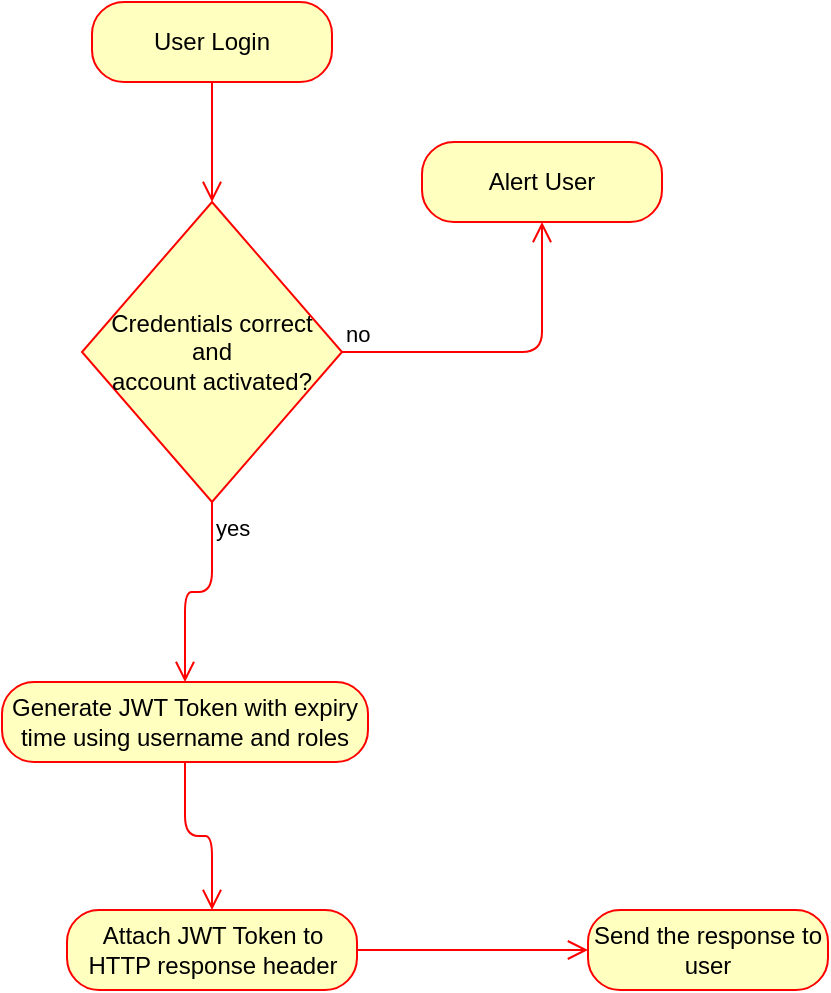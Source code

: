 <mxfile version="10.6.2" type="github"><diagram id="UEN1I9_SGVrJYnttMf5c" name="Page-1"><mxGraphModel dx="1394" dy="796" grid="1" gridSize="10" guides="1" tooltips="1" connect="1" arrows="1" fold="1" page="1" pageScale="1" pageWidth="827" pageHeight="1169" math="0" shadow="0"><root><mxCell id="0"/><mxCell id="1" parent="0"/><mxCell id="j4Unnxpi4pJTyw_DLbUj-1" value="User Login" style="rounded=1;whiteSpace=wrap;html=1;arcSize=40;fontColor=#000000;fillColor=#ffffc0;strokeColor=#ff0000;" vertex="1" parent="1"><mxGeometry x="105" y="110" width="120" height="40" as="geometry"/></mxCell><mxCell id="j4Unnxpi4pJTyw_DLbUj-2" value="" style="edgeStyle=orthogonalEdgeStyle;html=1;verticalAlign=bottom;endArrow=open;endSize=8;strokeColor=#ff0000;entryX=0.5;entryY=0;entryDx=0;entryDy=0;" edge="1" source="j4Unnxpi4pJTyw_DLbUj-1" parent="1" target="j4Unnxpi4pJTyw_DLbUj-3"><mxGeometry relative="1" as="geometry"><mxPoint x="160" y="170" as="targetPoint"/></mxGeometry></mxCell><mxCell id="j4Unnxpi4pJTyw_DLbUj-3" value="Credentials correct&lt;br&gt;and&lt;br&gt;account activated?" style="rhombus;whiteSpace=wrap;html=1;fillColor=#ffffc0;strokeColor=#ff0000;" vertex="1" parent="1"><mxGeometry x="100" y="210" width="130" height="150" as="geometry"/></mxCell><mxCell id="j4Unnxpi4pJTyw_DLbUj-4" value="no" style="edgeStyle=orthogonalEdgeStyle;html=1;align=left;verticalAlign=bottom;endArrow=open;endSize=8;strokeColor=#ff0000;entryX=0.5;entryY=1;entryDx=0;entryDy=0;" edge="1" source="j4Unnxpi4pJTyw_DLbUj-3" parent="1" target="j4Unnxpi4pJTyw_DLbUj-8"><mxGeometry x="-1" relative="1" as="geometry"><mxPoint x="330" y="210" as="targetPoint"/><Array as="points"><mxPoint x="330" y="285"/></Array></mxGeometry></mxCell><mxCell id="j4Unnxpi4pJTyw_DLbUj-5" value="yes" style="edgeStyle=orthogonalEdgeStyle;html=1;align=left;verticalAlign=top;endArrow=open;endSize=8;strokeColor=#ff0000;entryX=0.5;entryY=0;entryDx=0;entryDy=0;" edge="1" source="j4Unnxpi4pJTyw_DLbUj-3" parent="1" target="j4Unnxpi4pJTyw_DLbUj-10"><mxGeometry x="-1" relative="1" as="geometry"><mxPoint x="165" y="440" as="targetPoint"/></mxGeometry></mxCell><mxCell id="j4Unnxpi4pJTyw_DLbUj-8" value="Alert User" style="rounded=1;whiteSpace=wrap;html=1;arcSize=40;fontColor=#000000;fillColor=#ffffc0;strokeColor=#ff0000;" vertex="1" parent="1"><mxGeometry x="270" y="180" width="120" height="40" as="geometry"/></mxCell><mxCell id="j4Unnxpi4pJTyw_DLbUj-10" value="Generate JWT Token with expiry time using username and roles&lt;br&gt;" style="rounded=1;whiteSpace=wrap;html=1;arcSize=40;fontColor=#000000;fillColor=#ffffc0;strokeColor=#ff0000;" vertex="1" parent="1"><mxGeometry x="60" y="450" width="183" height="40" as="geometry"/></mxCell><mxCell id="j4Unnxpi4pJTyw_DLbUj-11" value="" style="edgeStyle=orthogonalEdgeStyle;html=1;verticalAlign=bottom;endArrow=open;endSize=8;strokeColor=#ff0000;entryX=0.5;entryY=0;entryDx=0;entryDy=0;" edge="1" source="j4Unnxpi4pJTyw_DLbUj-10" parent="1" target="j4Unnxpi4pJTyw_DLbUj-12"><mxGeometry relative="1" as="geometry"><mxPoint x="165" y="550" as="targetPoint"/></mxGeometry></mxCell><mxCell id="j4Unnxpi4pJTyw_DLbUj-12" value="Attach JWT Token to HTTP response header" style="rounded=1;whiteSpace=wrap;html=1;arcSize=40;fontColor=#000000;fillColor=#ffffc0;strokeColor=#ff0000;" vertex="1" parent="1"><mxGeometry x="92.5" y="564" width="145" height="40" as="geometry"/></mxCell><mxCell id="j4Unnxpi4pJTyw_DLbUj-13" value="" style="edgeStyle=orthogonalEdgeStyle;html=1;verticalAlign=bottom;endArrow=open;endSize=8;strokeColor=#ff0000;entryX=0;entryY=0.5;entryDx=0;entryDy=0;" edge="1" source="j4Unnxpi4pJTyw_DLbUj-12" parent="1" target="j4Unnxpi4pJTyw_DLbUj-14"><mxGeometry relative="1" as="geometry"><mxPoint x="165" y="670" as="targetPoint"/></mxGeometry></mxCell><mxCell id="j4Unnxpi4pJTyw_DLbUj-14" value="Send the response to user" style="rounded=1;whiteSpace=wrap;html=1;arcSize=40;fontColor=#000000;fillColor=#ffffc0;strokeColor=#ff0000;" vertex="1" parent="1"><mxGeometry x="353" y="564" width="120" height="40" as="geometry"/></mxCell></root></mxGraphModel></diagram></mxfile>